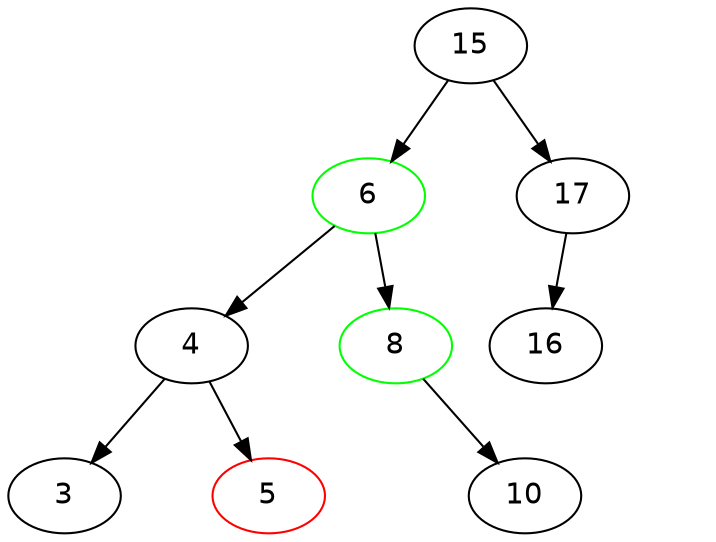 digraph G {
	graph [fontname = "Helvetica"];
	node [fontname = "Helvetica"];
	edge [fontname = "Helvetica"];
	8 [color=green];
	6 [color=green];
	5 [color=red];
	
	15 -> 6;
	m15 [label="", width=0.1, style=invis];
	15 -> m15 [style=invis];
	15 -> 17;
	{rank=same 6 -> m15 -> 17 [style=invis]};
	
	r8 [label="", width=0.1, style=invis];
	8 -> r8 [style=invis];
	m8 [label="", width=0.1, style=invis];
	8 -> m8 [style=invis];
	8 -> 10;
	{rank=same r8 -> m8 -> 10 [style=invis]};

	6 -> 4;
	m6 [label="", width=0.1, style=invis];
	6 -> m6 [style=invis];
	6 -> 8;
	{rank=same 4-> m6 -> 8 [style=invis]};

	4 -> 3;
	m4 [label="", width=0.1, style=invis];
	4 -> m4 [style=invis];
	4 -> 5;
	{rank=same 3 -> m4 -> 5 [style=invis]};

	17 -> 16;
	m17 [label="", width=0.1, style=invis];
	17 -> m17 [style=invis];
	l17 [label="", width=0.1, style=invis];
	17 -> l17 [style=invis];
	{rank=same 16 -> m17 -> l17 [style=invis]};
}
